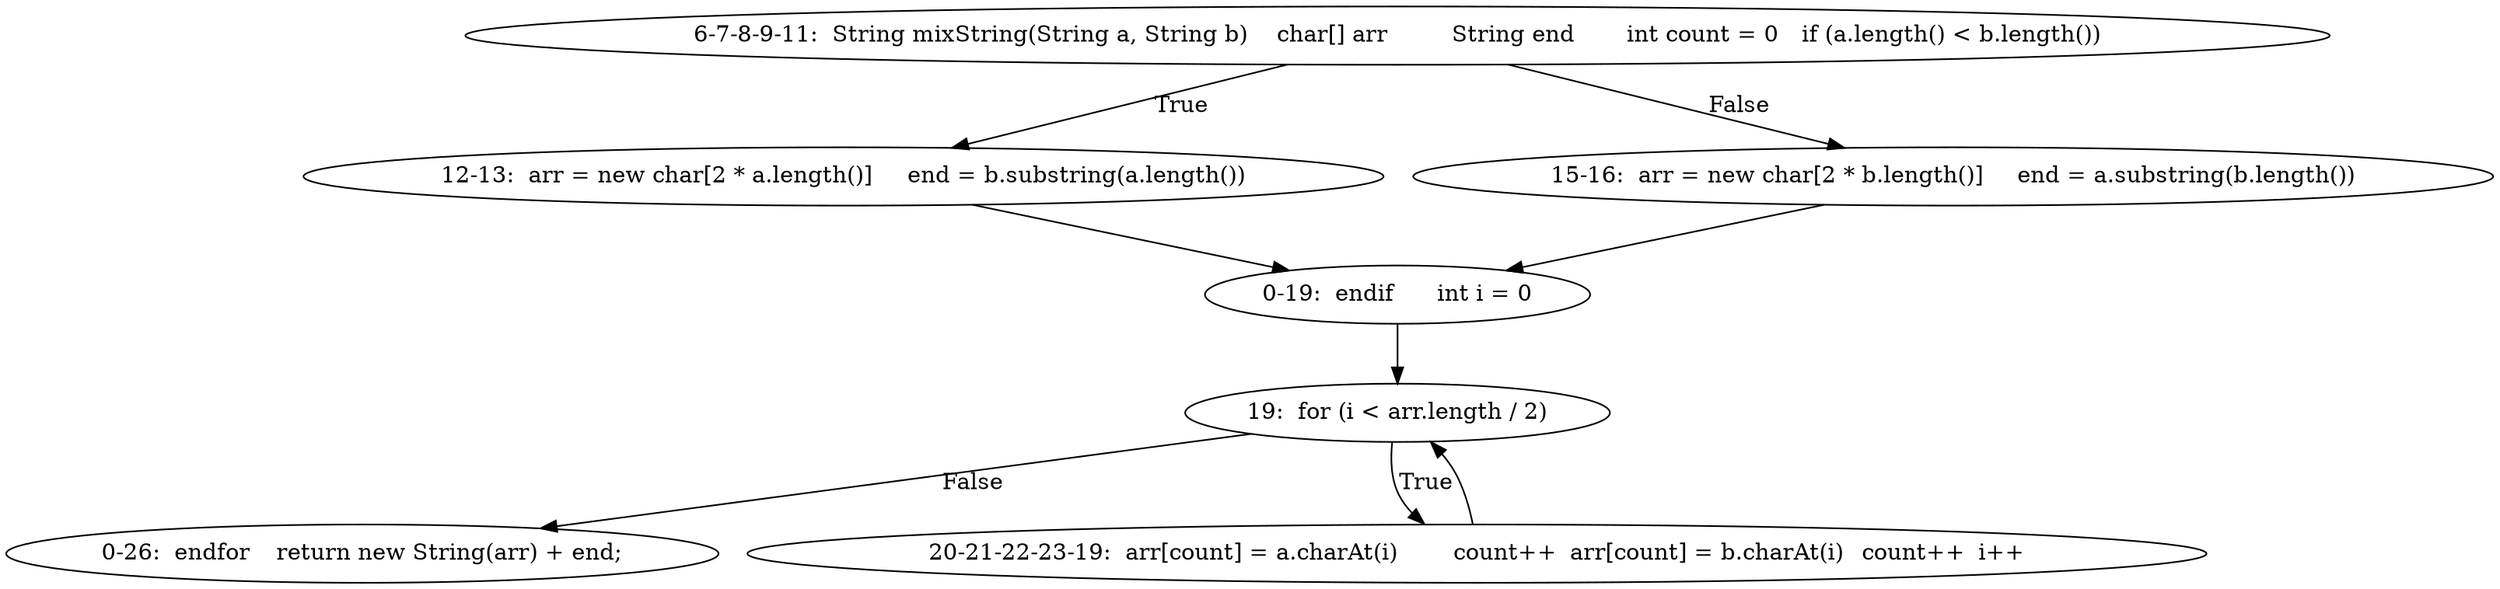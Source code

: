 digraph result_test { 
// graph-vertices
  a4  [label="6-7-8-9-11:  String mixString(String a, String b)	char[] arr	String end	int count = 0	if (a.length() < b.length())"]; 
  a5  [label="12-13:  arr = new char[2 * a.length()]	end = b.substring(a.length())"]; 
  a6  [label="0-19:  endif	int i = 0"]; 
  a7  [label="15-16:  arr = new char[2 * b.length()]	end = a.substring(b.length())"]; 
  11  [label="19:  for (i < arr.length / 2)"]; 
  a8  [label="0-26:  endfor	return new String(arr) + end;"]; 
  a12  [label="20-21-22-23-19:  arr[count] = a.charAt(i)	count++	arr[count] = b.charAt(i)	count++	i++"]; 
// graph-edges
  a4 -> a5  [label="True"]; 
  a5 -> a6;
  a4 -> a7  [label="False"]; 
  a7 -> a6;
  a6 -> 11;
  11 -> a8  [label="False"]; 
  11 -> a12  [label="True"]; 
  a12 -> 11;
}